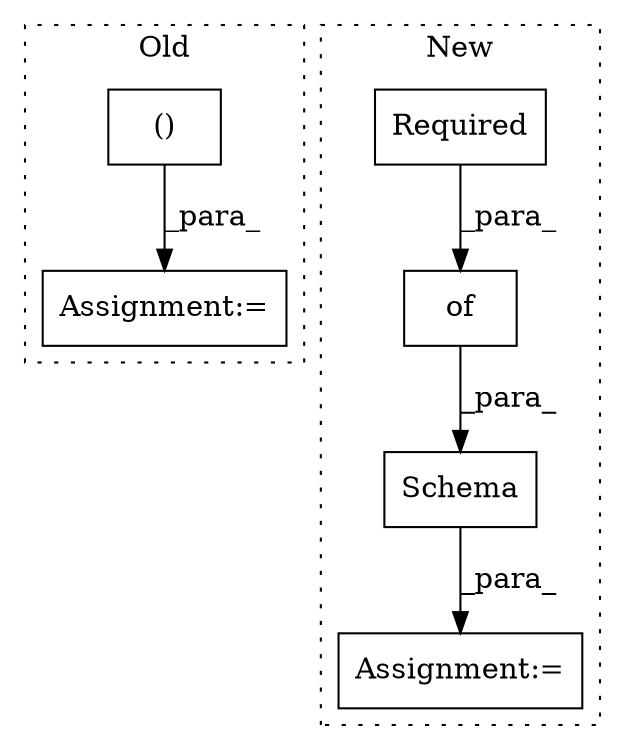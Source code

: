 digraph G {
subgraph cluster0 {
1 [label="()" a="106" s="202" l="42" shape="box"];
3 [label="Assignment:=" a="7" s="196" l="6" shape="box"];
label = "Old";
style="dotted";
}
subgraph cluster1 {
2 [label="Schema" a="32" s="662,868" l="7,1" shape="box"];
4 [label="Required" a="32" s="687,718" l="9,1" shape="box"];
5 [label="of" a="32" s="673,867" l="3,1" shape="box"];
6 [label="Assignment:=" a="7" s="618" l="1" shape="box"];
label = "New";
style="dotted";
}
1 -> 3 [label="_para_"];
2 -> 6 [label="_para_"];
4 -> 5 [label="_para_"];
5 -> 2 [label="_para_"];
}